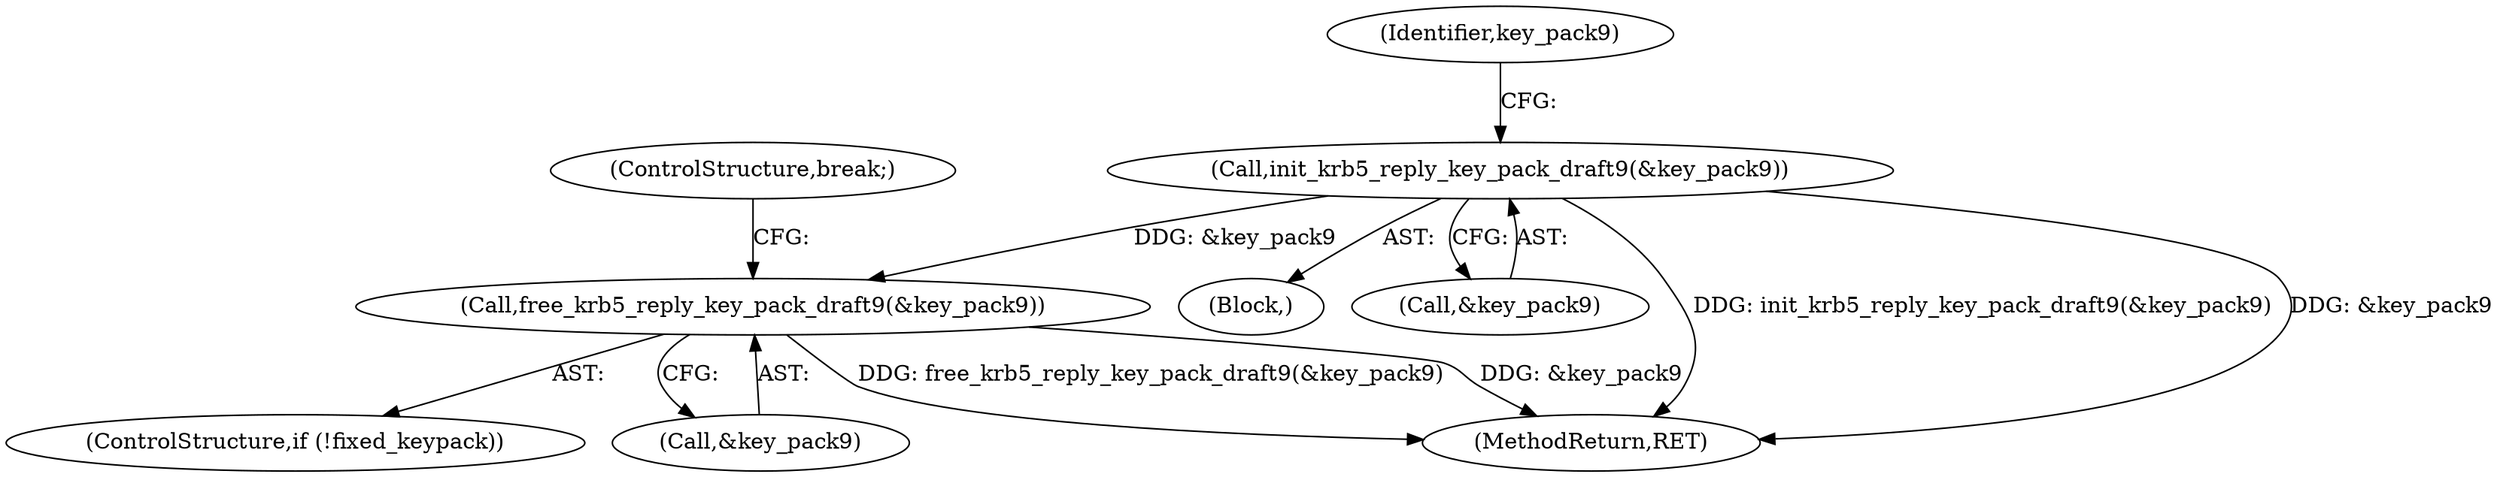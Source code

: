 digraph "0_krb5_db64ca25d661a47b996b4e2645998b5d7f0eb52c@pointer" {
"1000912" [label="(Call,init_krb5_reply_key_pack_draft9(&key_pack9))"];
"1001395" [label="(Call,free_krb5_reply_key_pack_draft9(&key_pack9))"];
"1001402" [label="(ControlStructure,break;)"];
"1000911" [label="(Block,)"];
"1000917" [label="(Identifier,key_pack9)"];
"1001392" [label="(ControlStructure,if (!fixed_keypack))"];
"1001396" [label="(Call,&key_pack9)"];
"1001395" [label="(Call,free_krb5_reply_key_pack_draft9(&key_pack9))"];
"1000913" [label="(Call,&key_pack9)"];
"1001409" [label="(MethodReturn,RET)"];
"1000912" [label="(Call,init_krb5_reply_key_pack_draft9(&key_pack9))"];
"1000912" -> "1000911"  [label="AST: "];
"1000912" -> "1000913"  [label="CFG: "];
"1000913" -> "1000912"  [label="AST: "];
"1000917" -> "1000912"  [label="CFG: "];
"1000912" -> "1001409"  [label="DDG: init_krb5_reply_key_pack_draft9(&key_pack9)"];
"1000912" -> "1001409"  [label="DDG: &key_pack9"];
"1000912" -> "1001395"  [label="DDG: &key_pack9"];
"1001395" -> "1001392"  [label="AST: "];
"1001395" -> "1001396"  [label="CFG: "];
"1001396" -> "1001395"  [label="AST: "];
"1001402" -> "1001395"  [label="CFG: "];
"1001395" -> "1001409"  [label="DDG: free_krb5_reply_key_pack_draft9(&key_pack9)"];
"1001395" -> "1001409"  [label="DDG: &key_pack9"];
}
